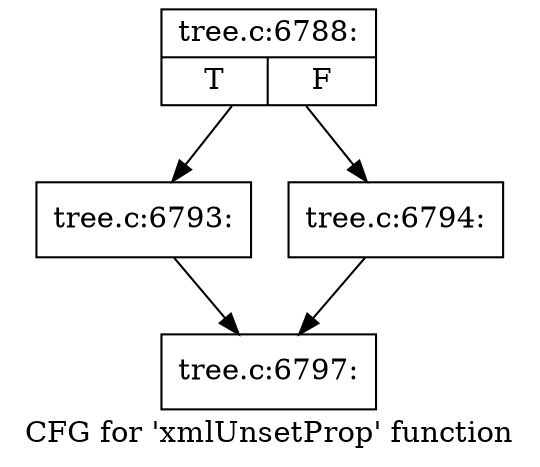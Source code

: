 digraph "CFG for 'xmlUnsetProp' function" {
	label="CFG for 'xmlUnsetProp' function";

	Node0x55ad0bd9a650 [shape=record,label="{tree.c:6788:|{<s0>T|<s1>F}}"];
	Node0x55ad0bd9a650 -> Node0x55ad0bd9b850;
	Node0x55ad0bd9a650 -> Node0x55ad0bd9b8a0;
	Node0x55ad0bd9b850 [shape=record,label="{tree.c:6793:}"];
	Node0x55ad0bd9b850 -> Node0x55ad0bd9a970;
	Node0x55ad0bd9b8a0 [shape=record,label="{tree.c:6794:}"];
	Node0x55ad0bd9b8a0 -> Node0x55ad0bd9a970;
	Node0x55ad0bd9a970 [shape=record,label="{tree.c:6797:}"];
}
